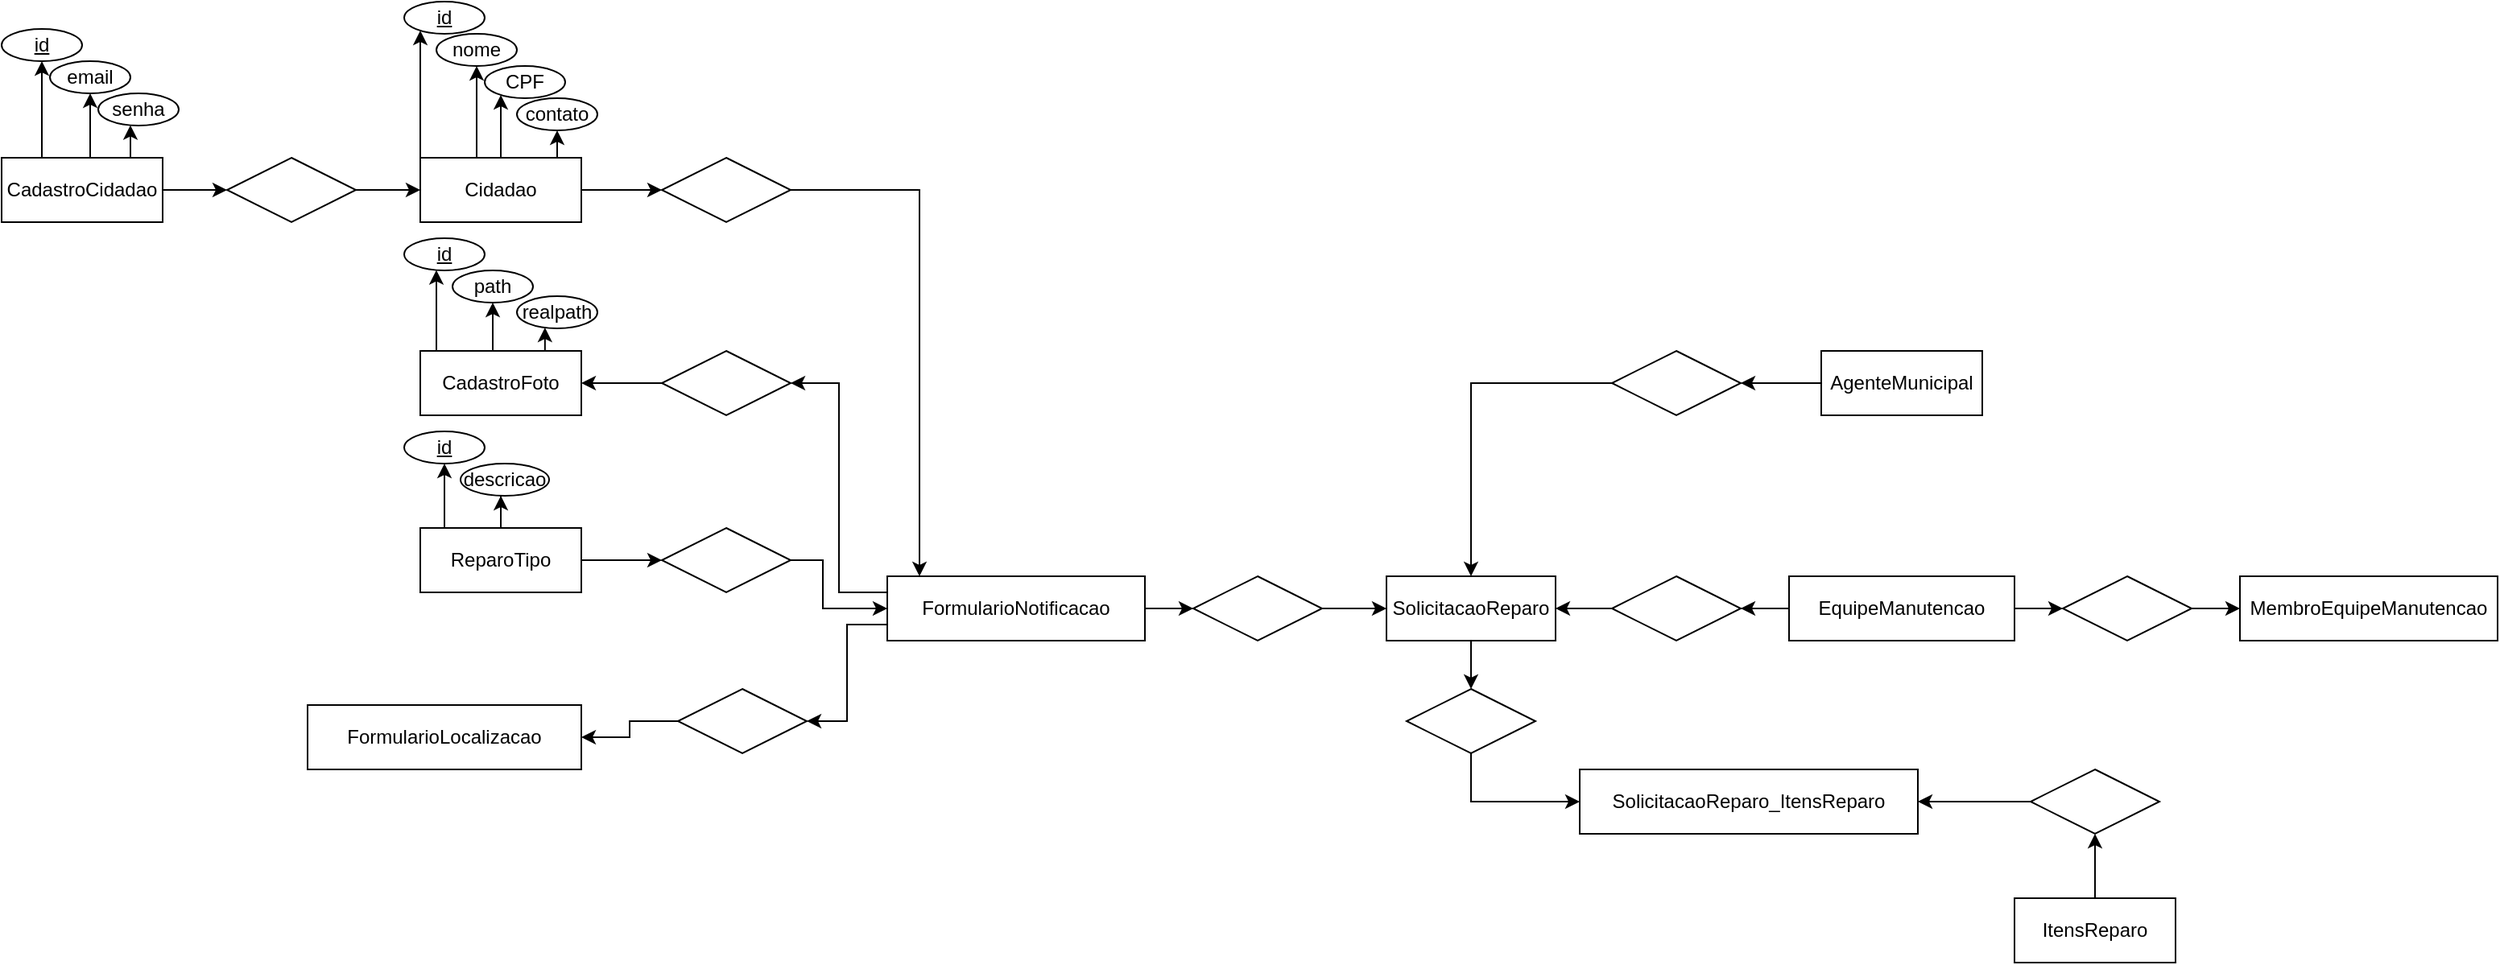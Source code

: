 <mxfile version="20.3.0" type="github">
  <diagram id="R2lEEEUBdFMjLlhIrx00" name="Page-1">
    <mxGraphModel dx="1160" dy="1285" grid="1" gridSize="10" guides="1" tooltips="1" connect="1" arrows="1" fold="1" page="1" pageScale="1" pageWidth="850" pageHeight="1100" math="0" shadow="0" extFonts="Permanent Marker^https://fonts.googleapis.com/css?family=Permanent+Marker">
      <root>
        <mxCell id="0" />
        <mxCell id="1" parent="0" />
        <mxCell id="v3rb6W1eC0JRBhHd2svC-30" style="edgeStyle=orthogonalEdgeStyle;rounded=0;orthogonalLoop=1;jettySize=auto;html=1;entryX=1;entryY=0.5;entryDx=0;entryDy=0;" parent="1" source="v3rb6W1eC0JRBhHd2svC-1" target="v3rb6W1eC0JRBhHd2svC-28" edge="1">
          <mxGeometry relative="1" as="geometry">
            <Array as="points">
              <mxPoint x="85" y="200" />
              <mxPoint x="85" y="260" />
            </Array>
          </mxGeometry>
        </mxCell>
        <mxCell id="v3rb6W1eC0JRBhHd2svC-32" style="edgeStyle=orthogonalEdgeStyle;rounded=0;orthogonalLoop=1;jettySize=auto;html=1;entryX=1;entryY=0.5;entryDx=0;entryDy=0;" parent="1" source="v3rb6W1eC0JRBhHd2svC-1" target="v3rb6W1eC0JRBhHd2svC-26" edge="1">
          <mxGeometry relative="1" as="geometry">
            <Array as="points">
              <mxPoint x="80" y="180" />
              <mxPoint x="80" y="50" />
            </Array>
          </mxGeometry>
        </mxCell>
        <mxCell id="v3rb6W1eC0JRBhHd2svC-37" style="edgeStyle=orthogonalEdgeStyle;rounded=0;orthogonalLoop=1;jettySize=auto;html=1;entryX=0;entryY=0.5;entryDx=0;entryDy=0;" parent="1" source="v3rb6W1eC0JRBhHd2svC-1" target="v3rb6W1eC0JRBhHd2svC-36" edge="1">
          <mxGeometry relative="1" as="geometry" />
        </mxCell>
        <mxCell id="v3rb6W1eC0JRBhHd2svC-1" value="FormularioNotificacao" style="whiteSpace=wrap;html=1;align=center;" parent="1" vertex="1">
          <mxGeometry x="110" y="170" width="160" height="40" as="geometry" />
        </mxCell>
        <mxCell id="v3rb6W1eC0JRBhHd2svC-2" value="FormularioLocalizacao" style="whiteSpace=wrap;html=1;align=center;" parent="1" vertex="1">
          <mxGeometry x="-250" y="250" width="170" height="40" as="geometry" />
        </mxCell>
        <mxCell id="v3rb6W1eC0JRBhHd2svC-34" style="edgeStyle=orthogonalEdgeStyle;rounded=0;orthogonalLoop=1;jettySize=auto;html=1;entryX=0;entryY=0.5;entryDx=0;entryDy=0;" parent="1" source="v3rb6W1eC0JRBhHd2svC-11" target="v3rb6W1eC0JRBhHd2svC-27" edge="1">
          <mxGeometry relative="1" as="geometry" />
        </mxCell>
        <mxCell id="nm92PUWUXbGiuzAjKkLi-30" style="edgeStyle=orthogonalEdgeStyle;rounded=0;orthogonalLoop=1;jettySize=auto;html=1;" edge="1" parent="1" source="v3rb6W1eC0JRBhHd2svC-11" target="nm92PUWUXbGiuzAjKkLi-29">
          <mxGeometry relative="1" as="geometry">
            <Array as="points">
              <mxPoint x="-165" y="130" />
              <mxPoint x="-165" y="130" />
            </Array>
          </mxGeometry>
        </mxCell>
        <mxCell id="nm92PUWUXbGiuzAjKkLi-34" style="edgeStyle=orthogonalEdgeStyle;rounded=0;orthogonalLoop=1;jettySize=auto;html=1;entryX=0.455;entryY=1;entryDx=0;entryDy=0;entryPerimeter=0;" edge="1" parent="1" source="v3rb6W1eC0JRBhHd2svC-11" target="nm92PUWUXbGiuzAjKkLi-31">
          <mxGeometry relative="1" as="geometry" />
        </mxCell>
        <mxCell id="v3rb6W1eC0JRBhHd2svC-11" value="ReparoTipo" style="whiteSpace=wrap;html=1;align=center;" parent="1" vertex="1">
          <mxGeometry x="-180" y="140" width="100" height="40" as="geometry" />
        </mxCell>
        <mxCell id="nm92PUWUXbGiuzAjKkLi-25" style="edgeStyle=orthogonalEdgeStyle;rounded=0;orthogonalLoop=1;jettySize=auto;html=1;" edge="1" parent="1" source="v3rb6W1eC0JRBhHd2svC-14" target="nm92PUWUXbGiuzAjKkLi-22">
          <mxGeometry relative="1" as="geometry">
            <Array as="points">
              <mxPoint x="-170" y="10" />
              <mxPoint x="-170" y="10" />
            </Array>
          </mxGeometry>
        </mxCell>
        <mxCell id="nm92PUWUXbGiuzAjKkLi-27" style="edgeStyle=orthogonalEdgeStyle;rounded=0;orthogonalLoop=1;jettySize=auto;html=1;" edge="1" parent="1" source="v3rb6W1eC0JRBhHd2svC-14" target="nm92PUWUXbGiuzAjKkLi-23">
          <mxGeometry relative="1" as="geometry">
            <Array as="points">
              <mxPoint x="-135" y="20" />
              <mxPoint x="-135" y="20" />
            </Array>
          </mxGeometry>
        </mxCell>
        <mxCell id="nm92PUWUXbGiuzAjKkLi-28" style="edgeStyle=orthogonalEdgeStyle;rounded=0;orthogonalLoop=1;jettySize=auto;html=1;" edge="1" parent="1" source="v3rb6W1eC0JRBhHd2svC-14" target="nm92PUWUXbGiuzAjKkLi-24">
          <mxGeometry relative="1" as="geometry">
            <Array as="points">
              <mxPoint x="-100" y="30" />
              <mxPoint x="-100" y="30" />
            </Array>
          </mxGeometry>
        </mxCell>
        <mxCell id="v3rb6W1eC0JRBhHd2svC-14" value="CadastroFoto" style="whiteSpace=wrap;html=1;align=center;" parent="1" vertex="1">
          <mxGeometry x="-180" y="30" width="100" height="40" as="geometry" />
        </mxCell>
        <mxCell id="v3rb6W1eC0JRBhHd2svC-47" style="edgeStyle=orthogonalEdgeStyle;rounded=0;orthogonalLoop=1;jettySize=auto;html=1;entryX=0.5;entryY=0;entryDx=0;entryDy=0;" parent="1" source="v3rb6W1eC0JRBhHd2svC-16" target="v3rb6W1eC0JRBhHd2svC-46" edge="1">
          <mxGeometry relative="1" as="geometry" />
        </mxCell>
        <mxCell id="v3rb6W1eC0JRBhHd2svC-16" value="SolicitacaoReparo" style="whiteSpace=wrap;html=1;align=center;" parent="1" vertex="1">
          <mxGeometry x="420" y="170" width="105" height="40" as="geometry" />
        </mxCell>
        <mxCell id="v3rb6W1eC0JRBhHd2svC-23" style="edgeStyle=orthogonalEdgeStyle;rounded=0;orthogonalLoop=1;jettySize=auto;html=1;startArrow=none;" parent="1" source="v3rb6W1eC0JRBhHd2svC-43" target="v3rb6W1eC0JRBhHd2svC-21" edge="1">
          <mxGeometry relative="1" as="geometry" />
        </mxCell>
        <mxCell id="v3rb6W1eC0JRBhHd2svC-41" style="edgeStyle=orthogonalEdgeStyle;rounded=0;orthogonalLoop=1;jettySize=auto;html=1;entryX=1;entryY=0.5;entryDx=0;entryDy=0;" parent="1" source="v3rb6W1eC0JRBhHd2svC-18" target="v3rb6W1eC0JRBhHd2svC-39" edge="1">
          <mxGeometry relative="1" as="geometry" />
        </mxCell>
        <mxCell id="v3rb6W1eC0JRBhHd2svC-45" style="edgeStyle=orthogonalEdgeStyle;rounded=0;orthogonalLoop=1;jettySize=auto;html=1;" parent="1" source="v3rb6W1eC0JRBhHd2svC-18" target="v3rb6W1eC0JRBhHd2svC-43" edge="1">
          <mxGeometry relative="1" as="geometry" />
        </mxCell>
        <mxCell id="v3rb6W1eC0JRBhHd2svC-18" value="EquipeManutencao" style="whiteSpace=wrap;html=1;align=center;" parent="1" vertex="1">
          <mxGeometry x="670" y="170" width="140" height="40" as="geometry" />
        </mxCell>
        <mxCell id="v3rb6W1eC0JRBhHd2svC-21" value="MembroEquipeManutencao" style="whiteSpace=wrap;html=1;align=center;" parent="1" vertex="1">
          <mxGeometry x="950" y="170" width="160" height="40" as="geometry" />
        </mxCell>
        <mxCell id="v3rb6W1eC0JRBhHd2svC-24" value="SolicitacaoReparo_ItensReparo" style="whiteSpace=wrap;html=1;align=center;" parent="1" vertex="1">
          <mxGeometry x="540" y="290" width="210" height="40" as="geometry" />
        </mxCell>
        <mxCell id="v3rb6W1eC0JRBhHd2svC-52" style="edgeStyle=orthogonalEdgeStyle;rounded=0;orthogonalLoop=1;jettySize=auto;html=1;entryX=0.5;entryY=1;entryDx=0;entryDy=0;" parent="1" source="v3rb6W1eC0JRBhHd2svC-25" target="v3rb6W1eC0JRBhHd2svC-50" edge="1">
          <mxGeometry relative="1" as="geometry" />
        </mxCell>
        <mxCell id="v3rb6W1eC0JRBhHd2svC-25" value="ItensReparo" style="whiteSpace=wrap;html=1;align=center;" parent="1" vertex="1">
          <mxGeometry x="810" y="370" width="100" height="40" as="geometry" />
        </mxCell>
        <mxCell id="v3rb6W1eC0JRBhHd2svC-33" style="edgeStyle=orthogonalEdgeStyle;rounded=0;orthogonalLoop=1;jettySize=auto;html=1;" parent="1" source="v3rb6W1eC0JRBhHd2svC-26" target="v3rb6W1eC0JRBhHd2svC-14" edge="1">
          <mxGeometry relative="1" as="geometry" />
        </mxCell>
        <mxCell id="v3rb6W1eC0JRBhHd2svC-26" value="" style="shape=rhombus;perimeter=rhombusPerimeter;whiteSpace=wrap;html=1;align=center;" parent="1" vertex="1">
          <mxGeometry x="-30" y="30" width="80" height="40" as="geometry" />
        </mxCell>
        <mxCell id="v3rb6W1eC0JRBhHd2svC-35" value="" style="edgeStyle=orthogonalEdgeStyle;rounded=0;orthogonalLoop=1;jettySize=auto;html=1;" parent="1" source="v3rb6W1eC0JRBhHd2svC-27" target="v3rb6W1eC0JRBhHd2svC-1" edge="1">
          <mxGeometry relative="1" as="geometry">
            <Array as="points">
              <mxPoint x="70" y="160" />
              <mxPoint x="70" y="190" />
            </Array>
          </mxGeometry>
        </mxCell>
        <mxCell id="v3rb6W1eC0JRBhHd2svC-27" value="" style="shape=rhombus;perimeter=rhombusPerimeter;whiteSpace=wrap;html=1;align=center;" parent="1" vertex="1">
          <mxGeometry x="-30" y="140" width="80" height="40" as="geometry" />
        </mxCell>
        <mxCell id="v3rb6W1eC0JRBhHd2svC-31" style="edgeStyle=orthogonalEdgeStyle;rounded=0;orthogonalLoop=1;jettySize=auto;html=1;" parent="1" source="v3rb6W1eC0JRBhHd2svC-28" target="v3rb6W1eC0JRBhHd2svC-2" edge="1">
          <mxGeometry relative="1" as="geometry" />
        </mxCell>
        <mxCell id="v3rb6W1eC0JRBhHd2svC-28" value="" style="shape=rhombus;perimeter=rhombusPerimeter;whiteSpace=wrap;html=1;align=center;" parent="1" vertex="1">
          <mxGeometry x="-20" y="240" width="80" height="40" as="geometry" />
        </mxCell>
        <mxCell id="v3rb6W1eC0JRBhHd2svC-38" style="edgeStyle=orthogonalEdgeStyle;rounded=0;orthogonalLoop=1;jettySize=auto;html=1;" parent="1" source="v3rb6W1eC0JRBhHd2svC-36" target="v3rb6W1eC0JRBhHd2svC-16" edge="1">
          <mxGeometry relative="1" as="geometry" />
        </mxCell>
        <mxCell id="v3rb6W1eC0JRBhHd2svC-36" value="" style="shape=rhombus;perimeter=rhombusPerimeter;whiteSpace=wrap;html=1;align=center;" parent="1" vertex="1">
          <mxGeometry x="300" y="170" width="80" height="40" as="geometry" />
        </mxCell>
        <mxCell id="v3rb6W1eC0JRBhHd2svC-42" style="edgeStyle=orthogonalEdgeStyle;rounded=0;orthogonalLoop=1;jettySize=auto;html=1;" parent="1" source="v3rb6W1eC0JRBhHd2svC-39" target="v3rb6W1eC0JRBhHd2svC-16" edge="1">
          <mxGeometry relative="1" as="geometry" />
        </mxCell>
        <mxCell id="v3rb6W1eC0JRBhHd2svC-39" value="" style="shape=rhombus;perimeter=rhombusPerimeter;whiteSpace=wrap;html=1;align=center;" parent="1" vertex="1">
          <mxGeometry x="560" y="170" width="80" height="40" as="geometry" />
        </mxCell>
        <mxCell id="v3rb6W1eC0JRBhHd2svC-43" value="" style="shape=rhombus;perimeter=rhombusPerimeter;whiteSpace=wrap;html=1;align=center;" parent="1" vertex="1">
          <mxGeometry x="840" y="170" width="80" height="40" as="geometry" />
        </mxCell>
        <mxCell id="v3rb6W1eC0JRBhHd2svC-49" style="edgeStyle=orthogonalEdgeStyle;rounded=0;orthogonalLoop=1;jettySize=auto;html=1;entryX=0;entryY=0.5;entryDx=0;entryDy=0;" parent="1" source="v3rb6W1eC0JRBhHd2svC-46" target="v3rb6W1eC0JRBhHd2svC-24" edge="1">
          <mxGeometry relative="1" as="geometry">
            <Array as="points">
              <mxPoint x="473" y="310" />
            </Array>
          </mxGeometry>
        </mxCell>
        <mxCell id="v3rb6W1eC0JRBhHd2svC-46" value="" style="shape=rhombus;perimeter=rhombusPerimeter;whiteSpace=wrap;html=1;align=center;" parent="1" vertex="1">
          <mxGeometry x="432.5" y="240" width="80" height="40" as="geometry" />
        </mxCell>
        <mxCell id="v3rb6W1eC0JRBhHd2svC-53" style="edgeStyle=orthogonalEdgeStyle;rounded=0;orthogonalLoop=1;jettySize=auto;html=1;" parent="1" source="v3rb6W1eC0JRBhHd2svC-50" target="v3rb6W1eC0JRBhHd2svC-24" edge="1">
          <mxGeometry relative="1" as="geometry" />
        </mxCell>
        <mxCell id="v3rb6W1eC0JRBhHd2svC-50" value="" style="shape=rhombus;perimeter=rhombusPerimeter;whiteSpace=wrap;html=1;align=center;" parent="1" vertex="1">
          <mxGeometry x="820" y="290" width="80" height="40" as="geometry" />
        </mxCell>
        <mxCell id="v3rb6W1eC0JRBhHd2svC-56" style="edgeStyle=orthogonalEdgeStyle;rounded=0;orthogonalLoop=1;jettySize=auto;html=1;" parent="1" source="v3rb6W1eC0JRBhHd2svC-54" target="v3rb6W1eC0JRBhHd2svC-55" edge="1">
          <mxGeometry relative="1" as="geometry" />
        </mxCell>
        <mxCell id="nm92PUWUXbGiuzAjKkLi-15" style="edgeStyle=orthogonalEdgeStyle;rounded=0;orthogonalLoop=1;jettySize=auto;html=1;" edge="1" parent="1" source="v3rb6W1eC0JRBhHd2svC-54" target="nm92PUWUXbGiuzAjKkLi-13">
          <mxGeometry relative="1" as="geometry">
            <Array as="points">
              <mxPoint x="-180" y="-120" />
              <mxPoint x="-180" y="-120" />
            </Array>
          </mxGeometry>
        </mxCell>
        <mxCell id="nm92PUWUXbGiuzAjKkLi-16" style="edgeStyle=orthogonalEdgeStyle;rounded=0;orthogonalLoop=1;jettySize=auto;html=1;" edge="1" parent="1" source="v3rb6W1eC0JRBhHd2svC-54" target="nm92PUWUXbGiuzAjKkLi-14">
          <mxGeometry relative="1" as="geometry">
            <Array as="points">
              <mxPoint x="-145" y="-100" />
              <mxPoint x="-145" y="-100" />
            </Array>
          </mxGeometry>
        </mxCell>
        <mxCell id="nm92PUWUXbGiuzAjKkLi-19" style="edgeStyle=orthogonalEdgeStyle;rounded=0;orthogonalLoop=1;jettySize=auto;html=1;" edge="1" parent="1" source="v3rb6W1eC0JRBhHd2svC-54" target="nm92PUWUXbGiuzAjKkLi-17">
          <mxGeometry relative="1" as="geometry">
            <Array as="points">
              <mxPoint x="-130" y="-110" />
              <mxPoint x="-130" y="-110" />
            </Array>
          </mxGeometry>
        </mxCell>
        <mxCell id="nm92PUWUXbGiuzAjKkLi-20" style="edgeStyle=orthogonalEdgeStyle;rounded=0;orthogonalLoop=1;jettySize=auto;html=1;" edge="1" parent="1" source="v3rb6W1eC0JRBhHd2svC-54" target="nm92PUWUXbGiuzAjKkLi-18">
          <mxGeometry relative="1" as="geometry">
            <Array as="points">
              <mxPoint x="-95" y="-100" />
              <mxPoint x="-95" y="-100" />
            </Array>
          </mxGeometry>
        </mxCell>
        <mxCell id="v3rb6W1eC0JRBhHd2svC-54" value="Cidadao" style="whiteSpace=wrap;html=1;align=center;" parent="1" vertex="1">
          <mxGeometry x="-180" y="-90" width="100" height="40" as="geometry" />
        </mxCell>
        <mxCell id="v3rb6W1eC0JRBhHd2svC-57" style="edgeStyle=orthogonalEdgeStyle;rounded=0;orthogonalLoop=1;jettySize=auto;html=1;" parent="1" source="v3rb6W1eC0JRBhHd2svC-55" target="v3rb6W1eC0JRBhHd2svC-1" edge="1">
          <mxGeometry relative="1" as="geometry">
            <Array as="points">
              <mxPoint x="130" y="-70" />
            </Array>
          </mxGeometry>
        </mxCell>
        <mxCell id="v3rb6W1eC0JRBhHd2svC-55" value="" style="shape=rhombus;perimeter=rhombusPerimeter;whiteSpace=wrap;html=1;align=center;" parent="1" vertex="1">
          <mxGeometry x="-30" y="-90" width="80" height="40" as="geometry" />
        </mxCell>
        <mxCell id="v3rb6W1eC0JRBhHd2svC-60" style="edgeStyle=orthogonalEdgeStyle;rounded=0;orthogonalLoop=1;jettySize=auto;html=1;entryX=1;entryY=0.5;entryDx=0;entryDy=0;" parent="1" source="v3rb6W1eC0JRBhHd2svC-58" target="v3rb6W1eC0JRBhHd2svC-59" edge="1">
          <mxGeometry relative="1" as="geometry" />
        </mxCell>
        <mxCell id="v3rb6W1eC0JRBhHd2svC-58" value="AgenteMunicipal" style="whiteSpace=wrap;html=1;align=center;" parent="1" vertex="1">
          <mxGeometry x="690" y="30" width="100" height="40" as="geometry" />
        </mxCell>
        <mxCell id="v3rb6W1eC0JRBhHd2svC-61" style="edgeStyle=orthogonalEdgeStyle;rounded=0;orthogonalLoop=1;jettySize=auto;html=1;" parent="1" source="v3rb6W1eC0JRBhHd2svC-59" target="v3rb6W1eC0JRBhHd2svC-16" edge="1">
          <mxGeometry relative="1" as="geometry" />
        </mxCell>
        <mxCell id="v3rb6W1eC0JRBhHd2svC-59" value="" style="shape=rhombus;perimeter=rhombusPerimeter;whiteSpace=wrap;html=1;align=center;" parent="1" vertex="1">
          <mxGeometry x="560" y="30" width="80" height="40" as="geometry" />
        </mxCell>
        <mxCell id="nm92PUWUXbGiuzAjKkLi-4" style="edgeStyle=orthogonalEdgeStyle;rounded=0;orthogonalLoop=1;jettySize=auto;html=1;" edge="1" parent="1" source="nm92PUWUXbGiuzAjKkLi-1" target="nm92PUWUXbGiuzAjKkLi-3">
          <mxGeometry relative="1" as="geometry" />
        </mxCell>
        <mxCell id="nm92PUWUXbGiuzAjKkLi-10" style="edgeStyle=orthogonalEdgeStyle;rounded=0;orthogonalLoop=1;jettySize=auto;html=1;" edge="1" parent="1" source="nm92PUWUXbGiuzAjKkLi-1" target="nm92PUWUXbGiuzAjKkLi-6">
          <mxGeometry relative="1" as="geometry">
            <Array as="points">
              <mxPoint x="-415" y="-100" />
              <mxPoint x="-415" y="-100" />
            </Array>
          </mxGeometry>
        </mxCell>
        <mxCell id="nm92PUWUXbGiuzAjKkLi-11" style="edgeStyle=orthogonalEdgeStyle;rounded=0;orthogonalLoop=1;jettySize=auto;html=1;" edge="1" parent="1" source="nm92PUWUXbGiuzAjKkLi-1" target="nm92PUWUXbGiuzAjKkLi-8">
          <mxGeometry relative="1" as="geometry">
            <Array as="points">
              <mxPoint x="-385" y="-110" />
              <mxPoint x="-385" y="-110" />
            </Array>
          </mxGeometry>
        </mxCell>
        <mxCell id="nm92PUWUXbGiuzAjKkLi-12" style="edgeStyle=orthogonalEdgeStyle;rounded=0;orthogonalLoop=1;jettySize=auto;html=1;" edge="1" parent="1" source="nm92PUWUXbGiuzAjKkLi-1" target="nm92PUWUXbGiuzAjKkLi-9">
          <mxGeometry relative="1" as="geometry">
            <Array as="points">
              <mxPoint x="-360" y="-100" />
              <mxPoint x="-360" y="-100" />
            </Array>
          </mxGeometry>
        </mxCell>
        <mxCell id="nm92PUWUXbGiuzAjKkLi-1" value="CadastroCidadao" style="whiteSpace=wrap;html=1;align=center;" vertex="1" parent="1">
          <mxGeometry x="-440" y="-90" width="100" height="40" as="geometry" />
        </mxCell>
        <mxCell id="nm92PUWUXbGiuzAjKkLi-5" style="edgeStyle=orthogonalEdgeStyle;rounded=0;orthogonalLoop=1;jettySize=auto;html=1;" edge="1" parent="1" source="nm92PUWUXbGiuzAjKkLi-3" target="v3rb6W1eC0JRBhHd2svC-54">
          <mxGeometry relative="1" as="geometry" />
        </mxCell>
        <mxCell id="nm92PUWUXbGiuzAjKkLi-3" value="" style="shape=rhombus;perimeter=rhombusPerimeter;whiteSpace=wrap;html=1;align=center;" vertex="1" parent="1">
          <mxGeometry x="-300" y="-90" width="80" height="40" as="geometry" />
        </mxCell>
        <mxCell id="nm92PUWUXbGiuzAjKkLi-6" value="id" style="ellipse;whiteSpace=wrap;html=1;align=center;fontStyle=4;" vertex="1" parent="1">
          <mxGeometry x="-440" y="-170" width="50" height="20" as="geometry" />
        </mxCell>
        <mxCell id="nm92PUWUXbGiuzAjKkLi-8" value="email" style="ellipse;whiteSpace=wrap;html=1;align=center;" vertex="1" parent="1">
          <mxGeometry x="-410" y="-150" width="50" height="20" as="geometry" />
        </mxCell>
        <mxCell id="nm92PUWUXbGiuzAjKkLi-9" value="senha" style="ellipse;whiteSpace=wrap;html=1;align=center;" vertex="1" parent="1">
          <mxGeometry x="-380" y="-130" width="50" height="20" as="geometry" />
        </mxCell>
        <mxCell id="nm92PUWUXbGiuzAjKkLi-13" value="id" style="ellipse;whiteSpace=wrap;html=1;align=center;fontStyle=4;" vertex="1" parent="1">
          <mxGeometry x="-190" y="-187" width="50" height="20" as="geometry" />
        </mxCell>
        <mxCell id="nm92PUWUXbGiuzAjKkLi-14" value="nome" style="ellipse;whiteSpace=wrap;html=1;align=center;" vertex="1" parent="1">
          <mxGeometry x="-170" y="-167" width="50" height="20" as="geometry" />
        </mxCell>
        <mxCell id="nm92PUWUXbGiuzAjKkLi-17" value="CPF" style="ellipse;whiteSpace=wrap;html=1;align=center;" vertex="1" parent="1">
          <mxGeometry x="-140" y="-147" width="50" height="20" as="geometry" />
        </mxCell>
        <mxCell id="nm92PUWUXbGiuzAjKkLi-18" value="contato" style="ellipse;whiteSpace=wrap;html=1;align=center;" vertex="1" parent="1">
          <mxGeometry x="-120" y="-127" width="50" height="20" as="geometry" />
        </mxCell>
        <mxCell id="nm92PUWUXbGiuzAjKkLi-22" value="id" style="ellipse;whiteSpace=wrap;html=1;align=center;fontStyle=4;" vertex="1" parent="1">
          <mxGeometry x="-190" y="-40" width="50" height="20" as="geometry" />
        </mxCell>
        <mxCell id="nm92PUWUXbGiuzAjKkLi-23" value="path" style="ellipse;whiteSpace=wrap;html=1;align=center;" vertex="1" parent="1">
          <mxGeometry x="-160" y="-20" width="50" height="20" as="geometry" />
        </mxCell>
        <mxCell id="nm92PUWUXbGiuzAjKkLi-24" value="realpath" style="ellipse;whiteSpace=wrap;html=1;align=center;" vertex="1" parent="1">
          <mxGeometry x="-120" y="-4" width="50" height="20" as="geometry" />
        </mxCell>
        <mxCell id="nm92PUWUXbGiuzAjKkLi-29" value="id" style="ellipse;whiteSpace=wrap;html=1;align=center;fontStyle=4;" vertex="1" parent="1">
          <mxGeometry x="-190" y="80" width="50" height="20" as="geometry" />
        </mxCell>
        <mxCell id="nm92PUWUXbGiuzAjKkLi-31" value="descricao" style="ellipse;whiteSpace=wrap;html=1;align=center;" vertex="1" parent="1">
          <mxGeometry x="-155" y="100" width="55" height="20" as="geometry" />
        </mxCell>
      </root>
    </mxGraphModel>
  </diagram>
</mxfile>
